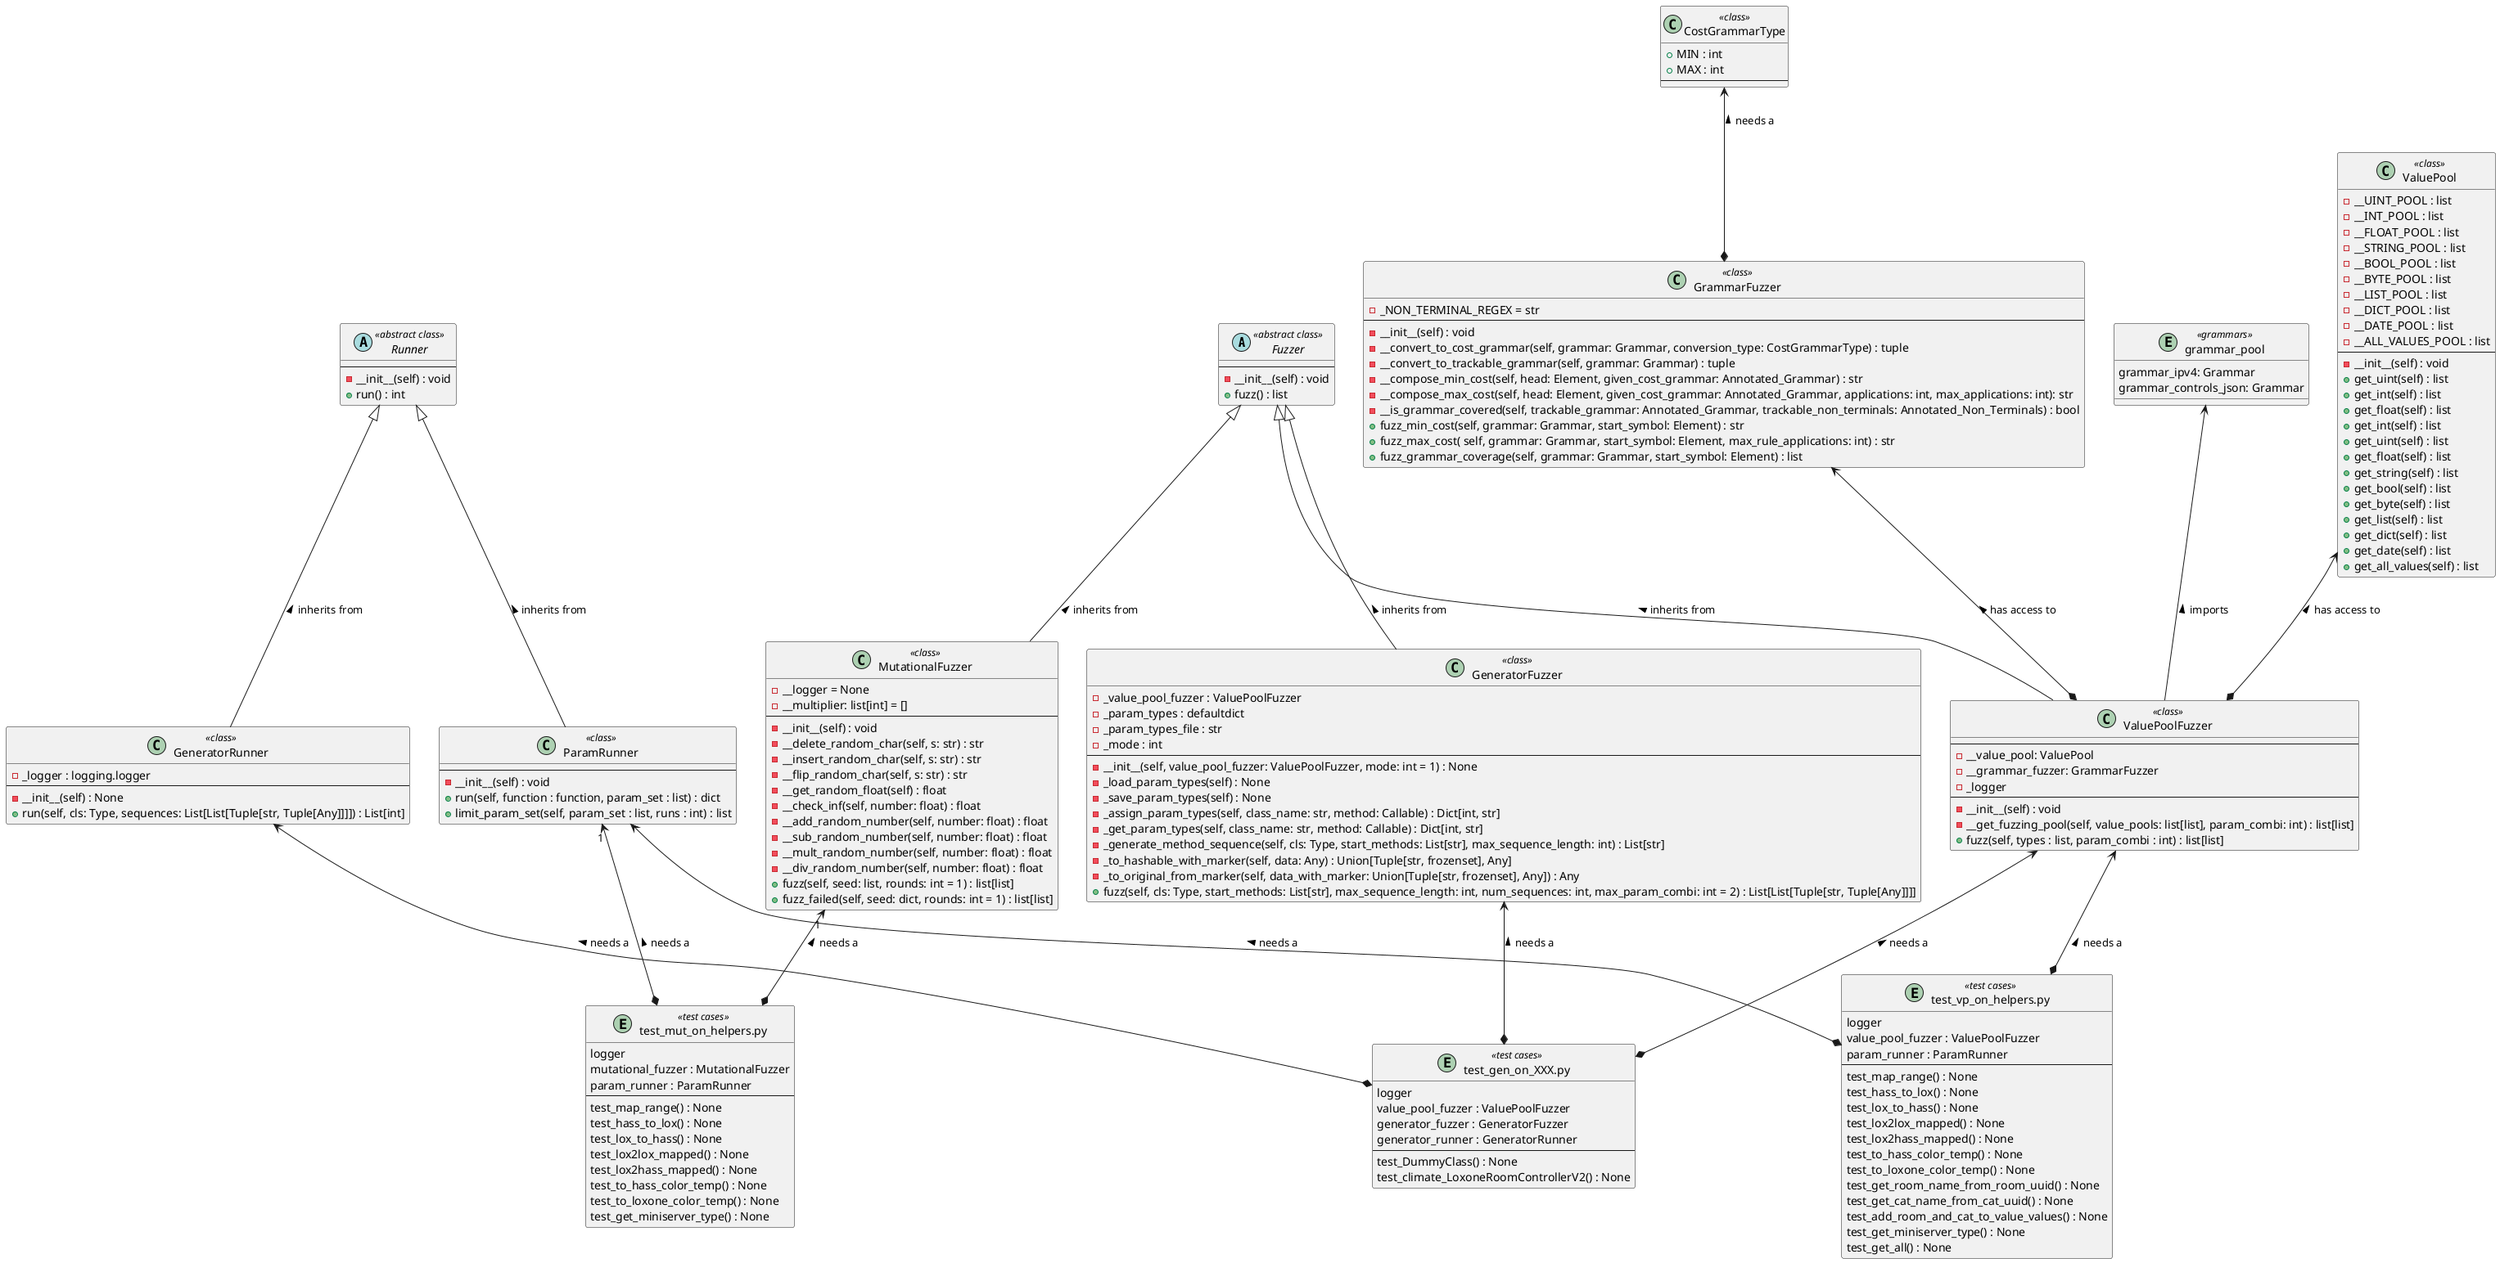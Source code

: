 @startuml fuzzer_overview
allow_mixing

'Web server to creat UML:
' https://www.plantuml.com/plantuml/uml/SyfFKj2rKt3CoKnELR1Io4ZDoSa70000
' copy the UML and generate SVG

'''''''''''''''''''''''''''''''''''''''
'Fuzzer''''''''''''''''''''''''''''''''
'''''''''''''''''''''''''''''''''''''''
abstract class "Fuzzer" as fuzzer << abstract class >> {
    --
    - __init__(self) : void
    + fuzz() : list
}
'''''''''''''''''''''''''''''''''''''''
class "ValuePoolFuzzer" as VPFuzzer << class >> {
    --
    - __value_pool: ValuePool
    - __grammar_fuzzer: GrammarFuzzer
    - _logger
    --
    - __init__(self) : void
    - __get_fuzzing_pool(self, value_pools: list[list], param_combi: int) : list[list]
    + fuzz(self, types : list, param_combi : int) : list[list]
}
class "ValuePool" as VPool << class >> {
    - __UINT_POOL : list
    - __INT_POOL : list
    - __FLOAT_POOL : list
    - __STRING_POOL : list
    - __BOOL_POOL : list
    - __BYTE_POOL : list
    - __LIST_POOL : list
    - __DICT_POOL : list
    - __DATE_POOL : list
    - __ALL_VALUES_POOL : list
    --
    - __init__(self) : void
    + get_uint(self) : list
    + get_int(self) : list
    + get_float(self) : list
    + get_int(self) : list
    + get_uint(self) : list
    + get_float(self) : list
    + get_string(self) : list
    + get_bool(self) : list
    + get_byte(self) : list
    + get_list(self) : list
    + get_dict(self) : list
    + get_date(self) : list
    + get_all_values(self) : list
}
'''''''''''''''''''''''''''''''''''''''
class "GeneratorFuzzer" as GFuzzer << class >> {
    - _value_pool_fuzzer : ValuePoolFuzzer
    - _param_types : defaultdict
    - _param_types_file : str
    - _mode : int
    --
    - __init__(self, value_pool_fuzzer: ValuePoolFuzzer, mode: int = 1) : None
    - _load_param_types(self) : None
    - _save_param_types(self) : None
    - _assign_param_types(self, class_name: str, method: Callable) : Dict[int, str]
    - _get_param_types(self, class_name: str, method: Callable) : Dict[int, str]
    - _generate_method_sequence(self, cls: Type, start_methods: List[str], max_sequence_length: int) : List[str]
    - _to_hashable_with_marker(self, data: Any) : Union[Tuple[str, frozenset], Any]
    - _to_original_from_marker(self, data_with_marker: Union[Tuple[str, frozenset], Any]) : Any
    + fuzz(self, cls: Type, start_methods: List[str], max_sequence_length: int, num_sequences: int, max_param_combi: int = 2) : List[List[Tuple[str, Tuple[Any]]]]
}
'''''''''''''''''''''''''''''''''''''''
class "CostGrammarType" as CGType << class >> {
    + MIN : int
    + MAX : int
    --
}
class "GrammarFuzzer" as GrFuzzer << class >> {
    - _NON_TERMINAL_REGEX = str
    --
    - __init__(self) : void
    - __convert_to_cost_grammar(self, grammar: Grammar, conversion_type: CostGrammarType) : tuple
    - __convert_to_trackable_grammar(self, grammar: Grammar) : tuple
    - __compose_min_cost(self, head: Element, given_cost_grammar: Annotated_Grammar) : str
    - __compose_max_cost(self, head: Element, given_cost_grammar: Annotated_Grammar, applications: int, max_applications: int): str
    - __is_grammar_covered(self, trackable_grammar: Annotated_Grammar, trackable_non_terminals: Annotated_Non_Terminals) : bool
    + fuzz_min_cost(self, grammar: Grammar, start_symbol: Element) : str
    + fuzz_max_cost( self, grammar: Grammar, start_symbol: Element, max_rule_applications: int) : str
    + fuzz_grammar_coverage(self, grammar: Grammar, start_symbol: Element) : list
}
entity "grammar_pool" as gr_pool << grammars >> {
    grammar_ipv4: Grammar
    grammar_controls_json: Grammar
}
'''''''''''''''''''''''''''''''''''''''
class "MutationalFuzzer" as MFuzzer << class >> {
    - __logger = None
    - __multiplier: list[int] = []
    --
    - __init__(self) : void
    - __delete_random_char(self, s: str) : str
    - __insert_random_char(self, s: str) : str
    - __flip_random_char(self, s: str) : str
    - __get_random_float(self) : float
    - __check_inf(self, number: float) : float
    - __add_random_number(self, number: float) : float
    - __sub_random_number(self, number: float) : float
    - __mult_random_number(self, number: float) : float
    - __div_random_number(self, number: float) : float
    + fuzz(self, seed: list, rounds: int = 1) : list[list]
    + fuzz_failed(self, seed: dict, rounds: int = 1) : list[list]
}
'''''''''''''''''''''''''''''''''''''''
'Runner''''''''''''''''''''''''''''''''
'''''''''''''''''''''''''''''''''''''''
abstract class "Runner" as runner << abstract class >> {
    --
    - __init__(self) : void
    + run() : int
}
'''''''''''''''''''''''''''''''''''''''
class "ParamRunner" as PRunner << class >> {
    --
    - __init__(self) : void
    + run(self, function : function, param_set : list) : dict
    + limit_param_set(self, param_set : list, runs : int) : list
}
'''''''''''''''''''''''''''''''''''''''
class "GeneratorRunner" as GRunner << class >> {
    - _logger : logging.logger
    --
    - __init__(self) : None
    + run(self, cls: Type, sequences: List[List[Tuple[str, Tuple[Any]]]]) : List[int]
}
'''''''''''''''''''''''''''''''''''''''
'Testcases'''''''''''''''''''''''''''''
'''''''''''''''''''''''''''''''''''''''
entity  "test_vp_on_helpers.py" as test_VP_H << test cases >>{
    logger
    value_pool_fuzzer : ValuePoolFuzzer
    param_runner : ParamRunner
    --
    test_map_range() : None
    test_hass_to_lox() : None
    test_lox_to_hass() : None
    test_lox2lox_mapped() : None
    test_lox2hass_mapped() : None
    test_to_hass_color_temp() : None
    test_to_loxone_color_temp() : None
    test_get_room_name_from_room_uuid() : None
    test_get_cat_name_from_cat_uuid() : None
    test_add_room_and_cat_to_value_values() : None
    test_get_miniserver_type() : None
    test_get_all() : None
}
'''''''''''''''''''''''''''''''''''''''
entity  "test_gen_on_XXX.py" as test_GEN << test cases >>{
    logger
    value_pool_fuzzer : ValuePoolFuzzer
    generator_fuzzer : GeneratorFuzzer
    generator_runner : GeneratorRunner
    --
    test_DummyClass() : None
    test_climate_LoxoneRoomControllerV2() : None
}
'''''''''''''''''''''''''''''''''''''''
entity  "test_mut_on_helpers.py" as test_MUT << test cases >>{
    logger
    mutational_fuzzer : MutationalFuzzer
    param_runner : ParamRunner
    --
    test_map_range() : None
    test_hass_to_lox() : None
    test_lox_to_hass() : None
    test_lox2lox_mapped() : None
    test_lox2hass_mapped() : None
    test_to_hass_color_temp() : None
    test_to_loxone_color_temp() : None
    test_get_miniserver_type() : None
}
'''''''''''''''''''''''''''''''''''''''
'Fuzzer''''''''''''''''''''''''''''''''
'''''''''''''''''''''''''''''''''''''''
fuzzer <|-- VPFuzzer : inherits from <
VPool <--* VPFuzzer: has access to <
GrFuzzer <--* VPFuzzer: has access to <
gr_pool <-- VPFuzzer: imports <
fuzzer <|-- GFuzzer : inherits from <
fuzzer <|-- MFuzzer : inherits from <
'''''''''''''''''''''''''''''''''''''''
'Runner''''''''''''''''''''''''''''''''
'''''''''''''''''''''''''''''''''''''''
runner <|-- PRunner : inherits from <
runner <|-- GRunner : inherits from <
'''''''''''''''''''''''''''''''''''''''
'Testcases'''''''''''''''''''''''''''''
'''''''''''''''''''''''''''''''''''''''
VPFuzzer <--* test_VP_H : needs a <
PRunner <--* test_VP_H : needs a <
'''''''''''''''''''''''''''''''''''''''
CGType <--* GrFuzzer : needs a <
'''''''''''''''''''''''''''''''''''''''
GFuzzer <--* test_GEN : needs a <
GRunner <--* test_GEN : needs a <
VPFuzzer <--* test_GEN : needs a <
'''''''''''''''''''''''''''''''''''''''
MFuzzer "1"<--* test_MUT : needs a <
PRunner "1"<--* test_MUT : needs a <
@enduml